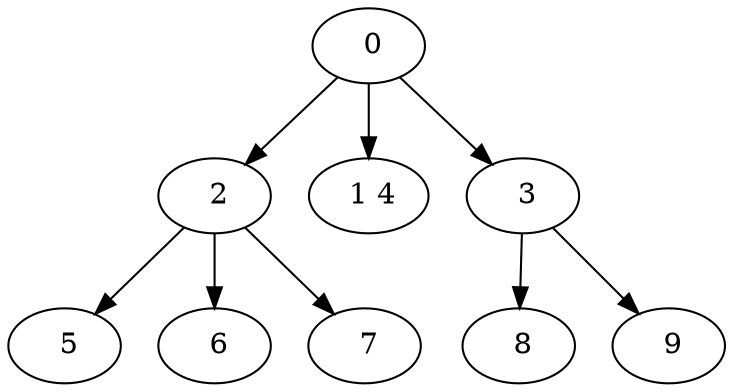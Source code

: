 digraph mytree {
" 0" -> " 2";
" 0" -> " 1 4";
" 0" -> " 3";
" 2" -> " 5";
" 2" -> " 6";
" 2" -> " 7";
" 1 4";
" 5";
" 6";
" 7";
" 3" -> " 8";
" 3" -> " 9";
" 8";
" 9";
}
